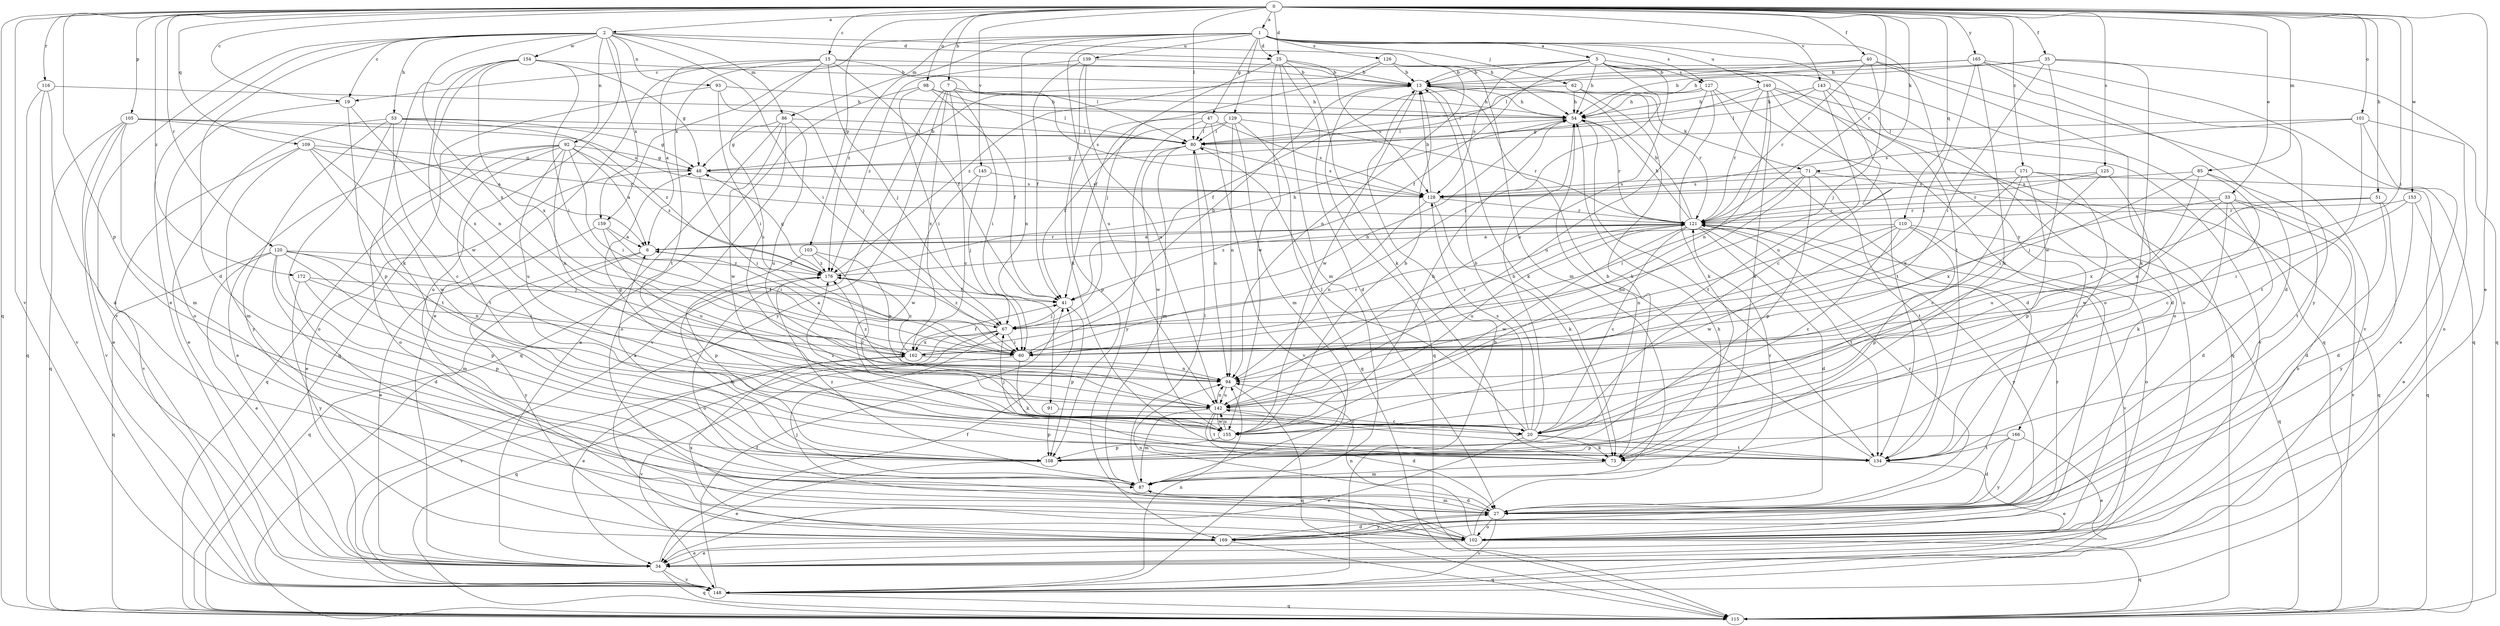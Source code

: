 strict digraph  {
0;
1;
2;
5;
6;
7;
13;
15;
19;
20;
25;
27;
33;
34;
35;
40;
41;
47;
48;
51;
53;
54;
60;
62;
67;
71;
73;
80;
85;
86;
87;
91;
92;
93;
94;
98;
101;
102;
103;
105;
108;
109;
110;
115;
116;
120;
121;
125;
126;
127;
128;
129;
134;
139;
140;
142;
143;
145;
148;
153;
154;
155;
159;
162;
165;
166;
169;
171;
172;
176;
0 -> 1  [label=a];
0 -> 2  [label=a];
0 -> 7  [label=b];
0 -> 15  [label=c];
0 -> 19  [label=c];
0 -> 25  [label=d];
0 -> 33  [label=e];
0 -> 34  [label=e];
0 -> 35  [label=f];
0 -> 40  [label=f];
0 -> 51  [label=h];
0 -> 60  [label=i];
0 -> 71  [label=k];
0 -> 80  [label=l];
0 -> 85  [label=m];
0 -> 98  [label=o];
0 -> 101  [label=o];
0 -> 103  [label=p];
0 -> 105  [label=p];
0 -> 108  [label=p];
0 -> 109  [label=q];
0 -> 110  [label=q];
0 -> 115  [label=q];
0 -> 116  [label=r];
0 -> 120  [label=r];
0 -> 121  [label=r];
0 -> 125  [label=s];
0 -> 143  [label=v];
0 -> 145  [label=v];
0 -> 148  [label=v];
0 -> 153  [label=w];
0 -> 165  [label=y];
0 -> 171  [label=z];
0 -> 172  [label=z];
1 -> 5  [label=a];
1 -> 25  [label=d];
1 -> 47  [label=g];
1 -> 62  [label=j];
1 -> 86  [label=m];
1 -> 91  [label=n];
1 -> 126  [label=s];
1 -> 127  [label=s];
1 -> 129  [label=t];
1 -> 134  [label=t];
1 -> 139  [label=u];
1 -> 140  [label=u];
1 -> 142  [label=u];
1 -> 159  [label=x];
1 -> 166  [label=y];
1 -> 176  [label=z];
2 -> 19  [label=c];
2 -> 25  [label=d];
2 -> 27  [label=d];
2 -> 34  [label=e];
2 -> 53  [label=h];
2 -> 54  [label=h];
2 -> 60  [label=i];
2 -> 86  [label=m];
2 -> 92  [label=n];
2 -> 93  [label=n];
2 -> 102  [label=o];
2 -> 148  [label=v];
2 -> 154  [label=w];
2 -> 159  [label=x];
2 -> 162  [label=x];
5 -> 13  [label=b];
5 -> 19  [label=c];
5 -> 41  [label=f];
5 -> 54  [label=h];
5 -> 60  [label=i];
5 -> 102  [label=o];
5 -> 115  [label=q];
5 -> 127  [label=s];
5 -> 128  [label=s];
5 -> 142  [label=u];
6 -> 115  [label=q];
6 -> 121  [label=r];
6 -> 169  [label=y];
6 -> 176  [label=z];
7 -> 20  [label=c];
7 -> 54  [label=h];
7 -> 60  [label=i];
7 -> 128  [label=s];
7 -> 148  [label=v];
7 -> 162  [label=x];
7 -> 169  [label=y];
13 -> 54  [label=h];
13 -> 71  [label=k];
13 -> 73  [label=k];
13 -> 115  [label=q];
13 -> 155  [label=w];
15 -> 6  [label=a];
15 -> 13  [label=b];
15 -> 34  [label=e];
15 -> 41  [label=f];
15 -> 67  [label=j];
15 -> 80  [label=l];
15 -> 134  [label=t];
15 -> 142  [label=u];
19 -> 102  [label=o];
19 -> 108  [label=p];
19 -> 162  [label=x];
20 -> 13  [label=b];
20 -> 34  [label=e];
20 -> 54  [label=h];
20 -> 73  [label=k];
20 -> 80  [label=l];
20 -> 128  [label=s];
20 -> 134  [label=t];
20 -> 176  [label=z];
25 -> 13  [label=b];
25 -> 27  [label=d];
25 -> 67  [label=j];
25 -> 73  [label=k];
25 -> 87  [label=m];
25 -> 128  [label=s];
25 -> 155  [label=w];
27 -> 87  [label=m];
27 -> 94  [label=n];
27 -> 102  [label=o];
27 -> 121  [label=r];
27 -> 148  [label=v];
27 -> 169  [label=y];
33 -> 27  [label=d];
33 -> 73  [label=k];
33 -> 102  [label=o];
33 -> 121  [label=r];
33 -> 142  [label=u];
33 -> 148  [label=v];
33 -> 162  [label=x];
34 -> 41  [label=f];
34 -> 115  [label=q];
34 -> 148  [label=v];
35 -> 13  [label=b];
35 -> 54  [label=h];
35 -> 60  [label=i];
35 -> 73  [label=k];
35 -> 115  [label=q];
35 -> 155  [label=w];
40 -> 13  [label=b];
40 -> 67  [label=j];
40 -> 80  [label=l];
40 -> 102  [label=o];
40 -> 121  [label=r];
40 -> 148  [label=v];
41 -> 67  [label=j];
41 -> 108  [label=p];
47 -> 80  [label=l];
47 -> 108  [label=p];
47 -> 128  [label=s];
47 -> 148  [label=v];
47 -> 169  [label=y];
48 -> 13  [label=b];
48 -> 34  [label=e];
48 -> 60  [label=i];
48 -> 128  [label=s];
51 -> 27  [label=d];
51 -> 121  [label=r];
51 -> 162  [label=x];
51 -> 169  [label=y];
53 -> 20  [label=c];
53 -> 34  [label=e];
53 -> 48  [label=g];
53 -> 80  [label=l];
53 -> 102  [label=o];
53 -> 169  [label=y];
53 -> 176  [label=z];
54 -> 80  [label=l];
54 -> 121  [label=r];
54 -> 134  [label=t];
60 -> 54  [label=h];
60 -> 73  [label=k];
60 -> 121  [label=r];
60 -> 148  [label=v];
62 -> 41  [label=f];
62 -> 54  [label=h];
62 -> 73  [label=k];
62 -> 121  [label=r];
67 -> 13  [label=b];
67 -> 60  [label=i];
67 -> 115  [label=q];
67 -> 148  [label=v];
67 -> 162  [label=x];
67 -> 176  [label=z];
71 -> 60  [label=i];
71 -> 108  [label=p];
71 -> 115  [label=q];
71 -> 128  [label=s];
71 -> 134  [label=t];
71 -> 142  [label=u];
73 -> 87  [label=m];
80 -> 48  [label=g];
80 -> 87  [label=m];
80 -> 94  [label=n];
80 -> 128  [label=s];
80 -> 155  [label=w];
85 -> 20  [label=c];
85 -> 67  [label=j];
85 -> 94  [label=n];
85 -> 128  [label=s];
85 -> 134  [label=t];
86 -> 34  [label=e];
86 -> 48  [label=g];
86 -> 80  [label=l];
86 -> 102  [label=o];
86 -> 142  [label=u];
86 -> 155  [label=w];
87 -> 27  [label=d];
87 -> 80  [label=l];
87 -> 121  [label=r];
87 -> 176  [label=z];
91 -> 20  [label=c];
91 -> 108  [label=p];
92 -> 6  [label=a];
92 -> 34  [label=e];
92 -> 48  [label=g];
92 -> 60  [label=i];
92 -> 94  [label=n];
92 -> 102  [label=o];
92 -> 115  [label=q];
92 -> 134  [label=t];
92 -> 142  [label=u];
92 -> 176  [label=z];
93 -> 54  [label=h];
93 -> 60  [label=i];
93 -> 67  [label=j];
93 -> 115  [label=q];
94 -> 115  [label=q];
94 -> 142  [label=u];
94 -> 176  [label=z];
98 -> 41  [label=f];
98 -> 54  [label=h];
98 -> 60  [label=i];
98 -> 80  [label=l];
98 -> 115  [label=q];
101 -> 34  [label=e];
101 -> 80  [label=l];
101 -> 102  [label=o];
101 -> 128  [label=s];
101 -> 134  [label=t];
102 -> 34  [label=e];
102 -> 54  [label=h];
102 -> 67  [label=j];
102 -> 94  [label=n];
102 -> 115  [label=q];
102 -> 121  [label=r];
103 -> 20  [label=c];
103 -> 94  [label=n];
103 -> 108  [label=p];
103 -> 176  [label=z];
105 -> 6  [label=a];
105 -> 34  [label=e];
105 -> 80  [label=l];
105 -> 87  [label=m];
105 -> 115  [label=q];
105 -> 128  [label=s];
105 -> 148  [label=v];
108 -> 6  [label=a];
108 -> 34  [label=e];
108 -> 54  [label=h];
109 -> 48  [label=g];
109 -> 87  [label=m];
109 -> 121  [label=r];
109 -> 134  [label=t];
109 -> 148  [label=v];
109 -> 155  [label=w];
110 -> 6  [label=a];
110 -> 20  [label=c];
110 -> 94  [label=n];
110 -> 102  [label=o];
110 -> 108  [label=p];
110 -> 115  [label=q];
110 -> 155  [label=w];
116 -> 27  [label=d];
116 -> 54  [label=h];
116 -> 115  [label=q];
116 -> 148  [label=v];
120 -> 27  [label=d];
120 -> 34  [label=e];
120 -> 67  [label=j];
120 -> 87  [label=m];
120 -> 94  [label=n];
120 -> 108  [label=p];
120 -> 115  [label=q];
120 -> 176  [label=z];
121 -> 6  [label=a];
121 -> 13  [label=b];
121 -> 20  [label=c];
121 -> 27  [label=d];
121 -> 54  [label=h];
121 -> 134  [label=t];
121 -> 142  [label=u];
121 -> 148  [label=v];
121 -> 155  [label=w];
121 -> 169  [label=y];
121 -> 176  [label=z];
125 -> 60  [label=i];
125 -> 121  [label=r];
125 -> 128  [label=s];
125 -> 155  [label=w];
126 -> 13  [label=b];
126 -> 41  [label=f];
126 -> 87  [label=m];
126 -> 94  [label=n];
126 -> 176  [label=z];
127 -> 27  [label=d];
127 -> 54  [label=h];
127 -> 73  [label=k];
127 -> 80  [label=l];
127 -> 115  [label=q];
127 -> 142  [label=u];
128 -> 13  [label=b];
128 -> 73  [label=k];
128 -> 94  [label=n];
128 -> 121  [label=r];
129 -> 41  [label=f];
129 -> 80  [label=l];
129 -> 87  [label=m];
129 -> 94  [label=n];
129 -> 115  [label=q];
129 -> 121  [label=r];
134 -> 13  [label=b];
134 -> 34  [label=e];
134 -> 142  [label=u];
139 -> 13  [label=b];
139 -> 41  [label=f];
139 -> 73  [label=k];
139 -> 142  [label=u];
139 -> 176  [label=z];
140 -> 48  [label=g];
140 -> 54  [label=h];
140 -> 73  [label=k];
140 -> 94  [label=n];
140 -> 102  [label=o];
140 -> 121  [label=r];
140 -> 134  [label=t];
140 -> 148  [label=v];
142 -> 20  [label=c];
142 -> 27  [label=d];
142 -> 48  [label=g];
142 -> 87  [label=m];
142 -> 94  [label=n];
142 -> 134  [label=t];
142 -> 155  [label=w];
143 -> 20  [label=c];
143 -> 27  [label=d];
143 -> 54  [label=h];
143 -> 80  [label=l];
143 -> 142  [label=u];
145 -> 67  [label=j];
145 -> 128  [label=s];
145 -> 155  [label=w];
148 -> 13  [label=b];
148 -> 41  [label=f];
148 -> 94  [label=n];
148 -> 115  [label=q];
153 -> 27  [label=d];
153 -> 34  [label=e];
153 -> 60  [label=i];
153 -> 121  [label=r];
154 -> 13  [label=b];
154 -> 48  [label=g];
154 -> 60  [label=i];
154 -> 73  [label=k];
154 -> 94  [label=n];
154 -> 155  [label=w];
154 -> 162  [label=x];
155 -> 13  [label=b];
155 -> 54  [label=h];
155 -> 67  [label=j];
155 -> 108  [label=p];
155 -> 142  [label=u];
159 -> 6  [label=a];
159 -> 34  [label=e];
159 -> 60  [label=i];
159 -> 142  [label=u];
162 -> 6  [label=a];
162 -> 34  [label=e];
162 -> 41  [label=f];
162 -> 94  [label=n];
162 -> 121  [label=r];
162 -> 176  [label=z];
165 -> 13  [label=b];
165 -> 27  [label=d];
165 -> 54  [label=h];
165 -> 60  [label=i];
165 -> 73  [label=k];
165 -> 115  [label=q];
165 -> 169  [label=y];
166 -> 27  [label=d];
166 -> 34  [label=e];
166 -> 108  [label=p];
166 -> 134  [label=t];
166 -> 169  [label=y];
169 -> 27  [label=d];
169 -> 34  [label=e];
169 -> 115  [label=q];
169 -> 162  [label=x];
171 -> 20  [label=c];
171 -> 108  [label=p];
171 -> 115  [label=q];
171 -> 128  [label=s];
171 -> 134  [label=t];
171 -> 162  [label=x];
172 -> 41  [label=f];
172 -> 60  [label=i];
172 -> 108  [label=p];
172 -> 169  [label=y];
176 -> 41  [label=f];
176 -> 48  [label=g];
176 -> 54  [label=h];
176 -> 87  [label=m];
176 -> 102  [label=o];
}
